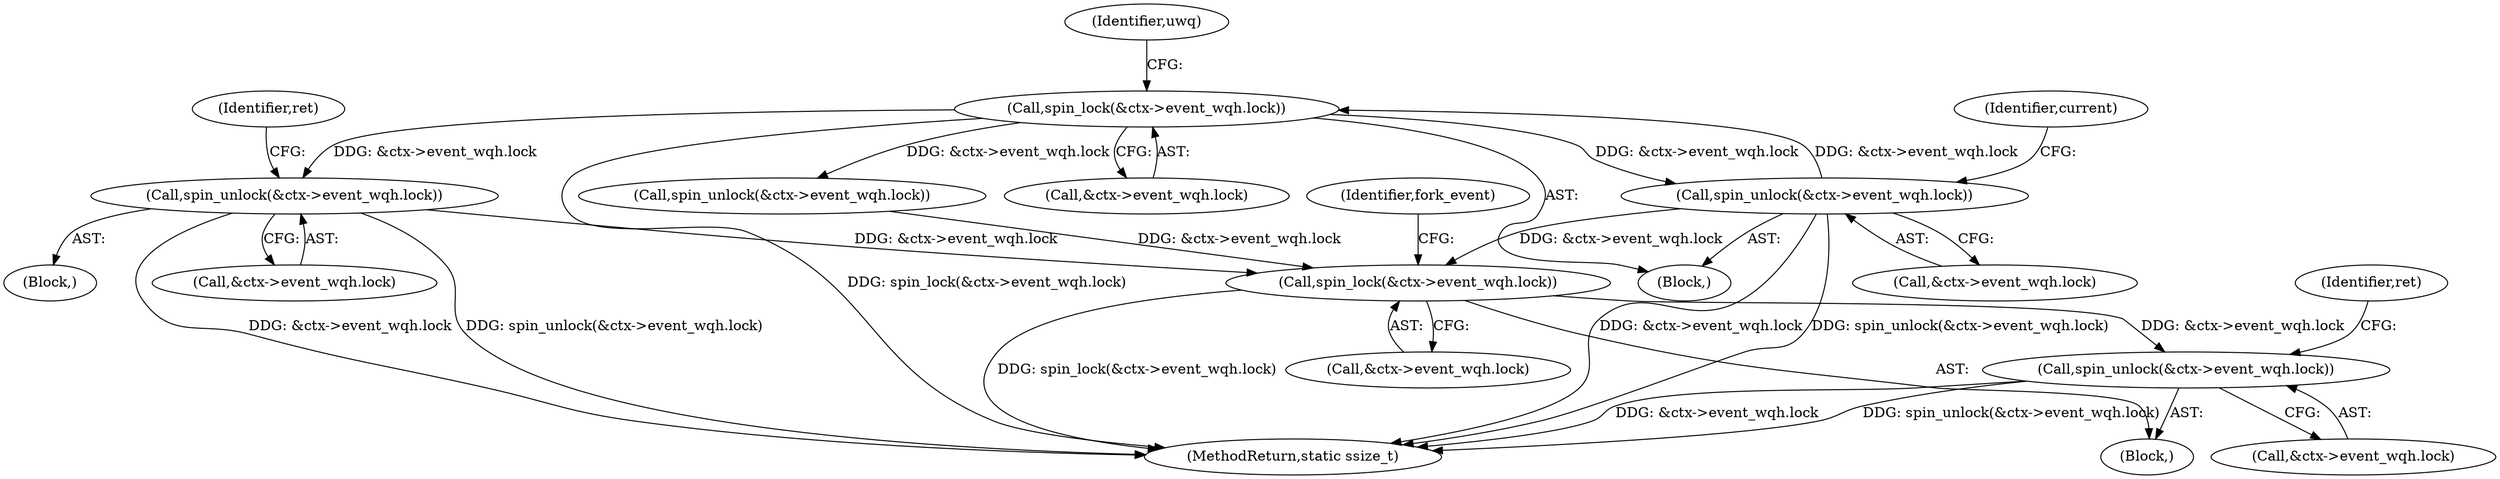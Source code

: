 digraph "0_linux_384632e67e0829deb8015ee6ad916b180049d252@pointer" {
"1000270" [label="(Call,spin_unlock(&ctx->event_wqh.lock))"];
"1000203" [label="(Call,spin_lock(&ctx->event_wqh.lock))"];
"1000281" [label="(Call,spin_unlock(&ctx->event_wqh.lock))"];
"1000356" [label="(Call,spin_lock(&ctx->event_wqh.lock))"];
"1000399" [label="(Call,spin_unlock(&ctx->event_wqh.lock))"];
"1000399" [label="(Call,spin_unlock(&ctx->event_wqh.lock))"];
"1000278" [label="(Identifier,ret)"];
"1000211" [label="(Identifier,uwq)"];
"1000408" [label="(MethodReturn,static ssize_t)"];
"1000204" [label="(Call,&ctx->event_wqh.lock)"];
"1000400" [label="(Call,&ctx->event_wqh.lock)"];
"1000357" [label="(Call,&ctx->event_wqh.lock)"];
"1000355" [label="(Block,)"];
"1000356" [label="(Call,spin_lock(&ctx->event_wqh.lock))"];
"1000407" [label="(Identifier,ret)"];
"1000281" [label="(Call,spin_unlock(&ctx->event_wqh.lock))"];
"1000290" [label="(Identifier,current)"];
"1000271" [label="(Call,&ctx->event_wqh.lock)"];
"1000136" [label="(Block,)"];
"1000282" [label="(Call,&ctx->event_wqh.lock)"];
"1000216" [label="(Block,)"];
"1000367" [label="(Identifier,fork_event)"];
"1000203" [label="(Call,spin_lock(&ctx->event_wqh.lock))"];
"1000256" [label="(Call,spin_unlock(&ctx->event_wqh.lock))"];
"1000270" [label="(Call,spin_unlock(&ctx->event_wqh.lock))"];
"1000270" -> "1000216"  [label="AST: "];
"1000270" -> "1000271"  [label="CFG: "];
"1000271" -> "1000270"  [label="AST: "];
"1000278" -> "1000270"  [label="CFG: "];
"1000270" -> "1000408"  [label="DDG: spin_unlock(&ctx->event_wqh.lock)"];
"1000270" -> "1000408"  [label="DDG: &ctx->event_wqh.lock"];
"1000203" -> "1000270"  [label="DDG: &ctx->event_wqh.lock"];
"1000270" -> "1000356"  [label="DDG: &ctx->event_wqh.lock"];
"1000203" -> "1000136"  [label="AST: "];
"1000203" -> "1000204"  [label="CFG: "];
"1000204" -> "1000203"  [label="AST: "];
"1000211" -> "1000203"  [label="CFG: "];
"1000203" -> "1000408"  [label="DDG: spin_lock(&ctx->event_wqh.lock)"];
"1000281" -> "1000203"  [label="DDG: &ctx->event_wqh.lock"];
"1000203" -> "1000256"  [label="DDG: &ctx->event_wqh.lock"];
"1000203" -> "1000281"  [label="DDG: &ctx->event_wqh.lock"];
"1000281" -> "1000136"  [label="AST: "];
"1000281" -> "1000282"  [label="CFG: "];
"1000282" -> "1000281"  [label="AST: "];
"1000290" -> "1000281"  [label="CFG: "];
"1000281" -> "1000408"  [label="DDG: &ctx->event_wqh.lock"];
"1000281" -> "1000408"  [label="DDG: spin_unlock(&ctx->event_wqh.lock)"];
"1000281" -> "1000356"  [label="DDG: &ctx->event_wqh.lock"];
"1000356" -> "1000355"  [label="AST: "];
"1000356" -> "1000357"  [label="CFG: "];
"1000357" -> "1000356"  [label="AST: "];
"1000367" -> "1000356"  [label="CFG: "];
"1000356" -> "1000408"  [label="DDG: spin_lock(&ctx->event_wqh.lock)"];
"1000256" -> "1000356"  [label="DDG: &ctx->event_wqh.lock"];
"1000356" -> "1000399"  [label="DDG: &ctx->event_wqh.lock"];
"1000399" -> "1000355"  [label="AST: "];
"1000399" -> "1000400"  [label="CFG: "];
"1000400" -> "1000399"  [label="AST: "];
"1000407" -> "1000399"  [label="CFG: "];
"1000399" -> "1000408"  [label="DDG: &ctx->event_wqh.lock"];
"1000399" -> "1000408"  [label="DDG: spin_unlock(&ctx->event_wqh.lock)"];
}
